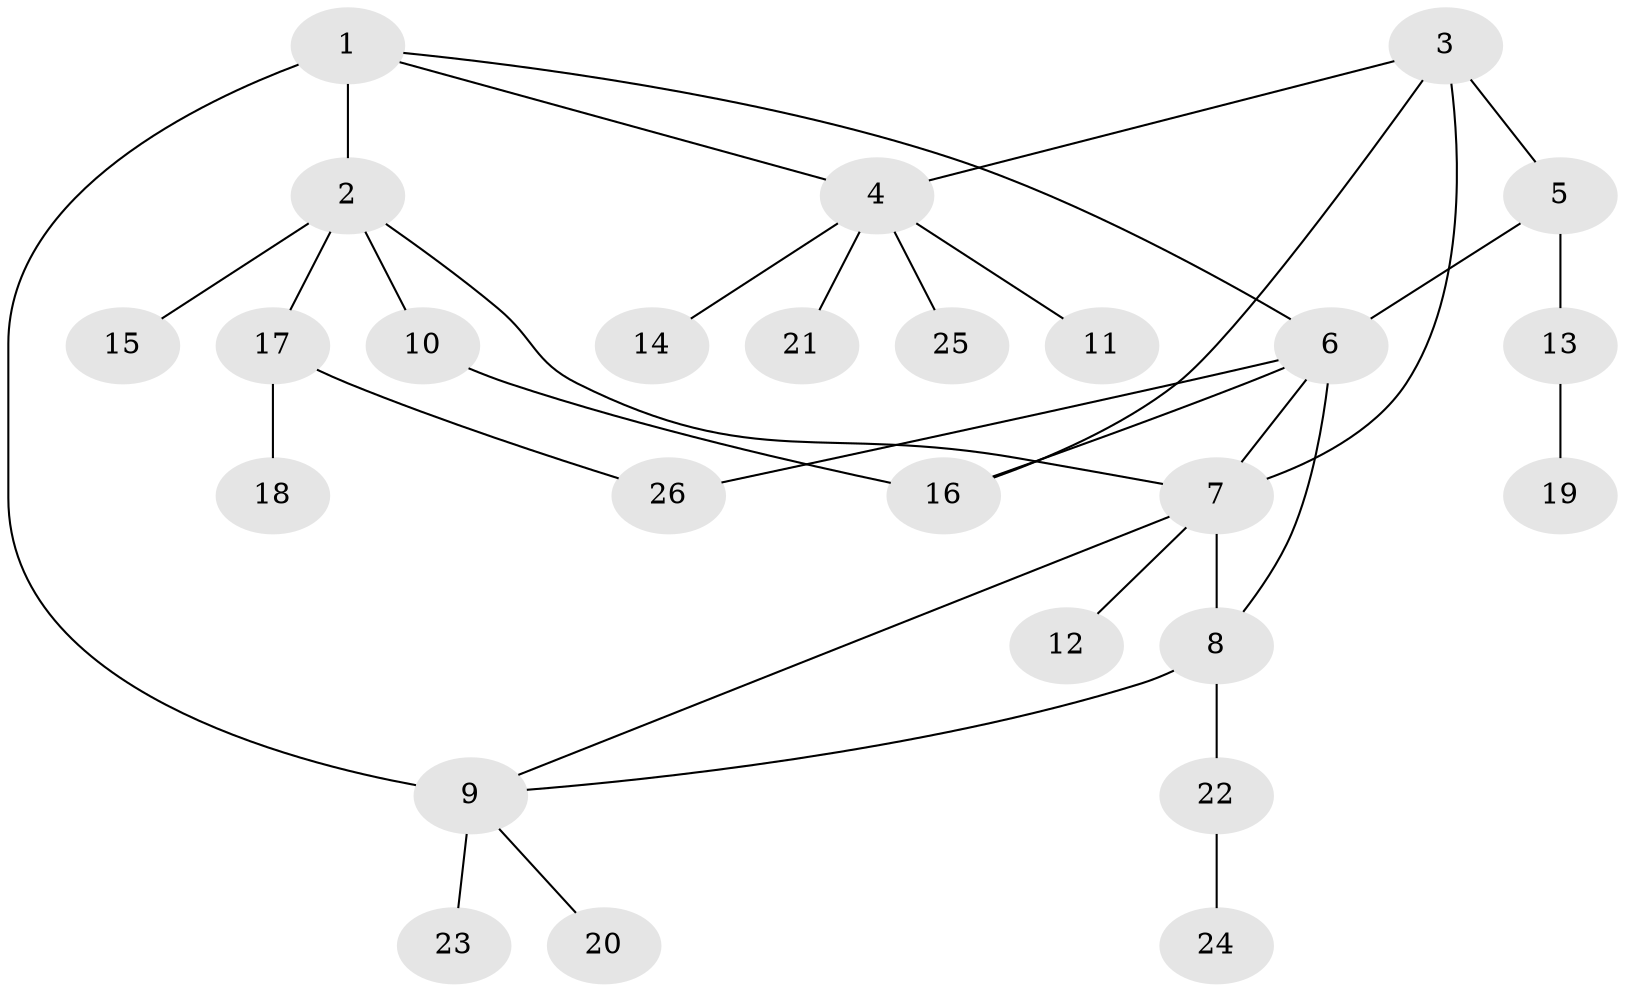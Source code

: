// original degree distribution, {5: 0.1, 6: 0.02, 7: 0.04, 4: 0.04, 3: 0.1, 9: 0.02, 1: 0.5, 2: 0.18}
// Generated by graph-tools (version 1.1) at 2025/37/03/09/25 02:37:33]
// undirected, 26 vertices, 34 edges
graph export_dot {
graph [start="1"]
  node [color=gray90,style=filled];
  1;
  2;
  3;
  4;
  5;
  6;
  7;
  8;
  9;
  10;
  11;
  12;
  13;
  14;
  15;
  16;
  17;
  18;
  19;
  20;
  21;
  22;
  23;
  24;
  25;
  26;
  1 -- 2 [weight=1.0];
  1 -- 4 [weight=1.0];
  1 -- 6 [weight=1.0];
  1 -- 9 [weight=2.0];
  2 -- 7 [weight=1.0];
  2 -- 10 [weight=1.0];
  2 -- 15 [weight=1.0];
  2 -- 17 [weight=1.0];
  3 -- 4 [weight=1.0];
  3 -- 5 [weight=1.0];
  3 -- 7 [weight=2.0];
  3 -- 16 [weight=1.0];
  4 -- 11 [weight=1.0];
  4 -- 14 [weight=1.0];
  4 -- 21 [weight=1.0];
  4 -- 25 [weight=1.0];
  5 -- 6 [weight=1.0];
  5 -- 13 [weight=1.0];
  6 -- 7 [weight=1.0];
  6 -- 8 [weight=1.0];
  6 -- 16 [weight=1.0];
  6 -- 26 [weight=1.0];
  7 -- 8 [weight=5.0];
  7 -- 9 [weight=1.0];
  7 -- 12 [weight=1.0];
  8 -- 9 [weight=1.0];
  8 -- 22 [weight=1.0];
  9 -- 20 [weight=1.0];
  9 -- 23 [weight=1.0];
  10 -- 16 [weight=2.0];
  13 -- 19 [weight=3.0];
  17 -- 18 [weight=1.0];
  17 -- 26 [weight=1.0];
  22 -- 24 [weight=1.0];
}
